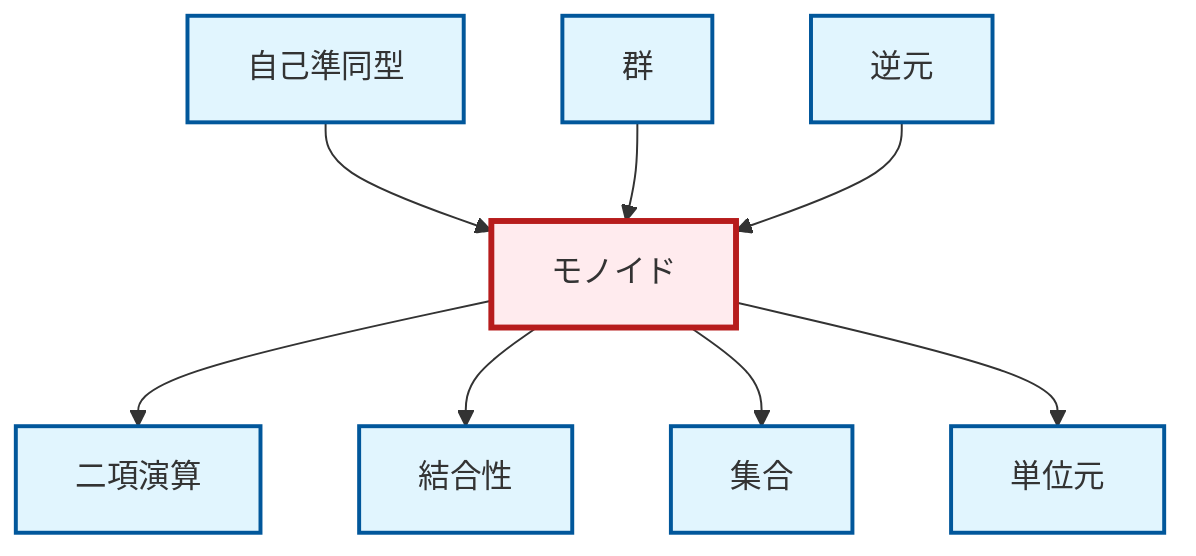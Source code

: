 graph TD
    classDef definition fill:#e1f5fe,stroke:#01579b,stroke-width:2px
    classDef theorem fill:#f3e5f5,stroke:#4a148c,stroke-width:2px
    classDef axiom fill:#fff3e0,stroke:#e65100,stroke-width:2px
    classDef example fill:#e8f5e9,stroke:#1b5e20,stroke-width:2px
    classDef current fill:#ffebee,stroke:#b71c1c,stroke-width:3px
    def-set["集合"]:::definition
    def-associativity["結合性"]:::definition
    def-group["群"]:::definition
    def-inverse-element["逆元"]:::definition
    def-identity-element["単位元"]:::definition
    def-binary-operation["二項演算"]:::definition
    def-monoid["モノイド"]:::definition
    def-endomorphism["自己準同型"]:::definition
    def-monoid --> def-binary-operation
    def-monoid --> def-associativity
    def-endomorphism --> def-monoid
    def-group --> def-monoid
    def-monoid --> def-set
    def-inverse-element --> def-monoid
    def-monoid --> def-identity-element
    class def-monoid current